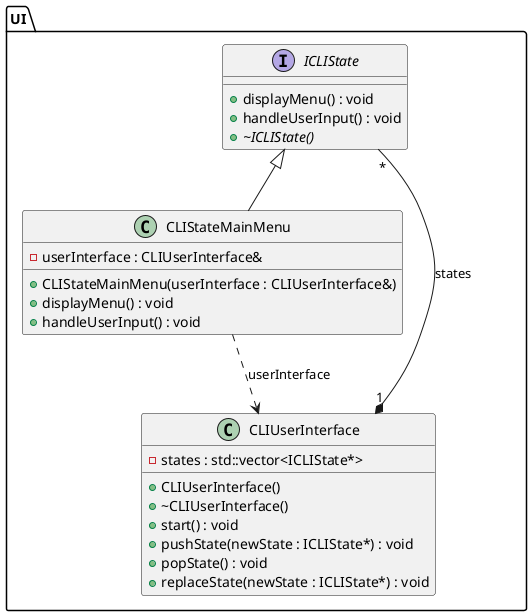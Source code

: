 @startuml

namespace UI {
    class CLIUserInterface {
        -states : std::vector<ICLIState*>
        +CLIUserInterface()
        +~CLIUserInterface()
        +start() : void
        +pushState(newState : ICLIState*) : void
        +popState() : void
        +replaceState(newState : ICLIState*) : void
    }

    interface ICLIState {
        +displayMenu() : void
        +handleUserInput() : void
        +{abstract} ~ICLIState()
    }

    class CLIStateMainMenu {
        -userInterface : CLIUserInterface&
        +CLIStateMainMenu(userInterface : CLIUserInterface&)
        +displayMenu() : void
        +handleUserInput() : void
    }

    CLIUserInterface "1" *-- "*" ICLIState : states
    CLIStateMainMenu ..> CLIUserInterface : userInterface
    CLIStateMainMenu -up-|> ICLIState
}

@enduml
